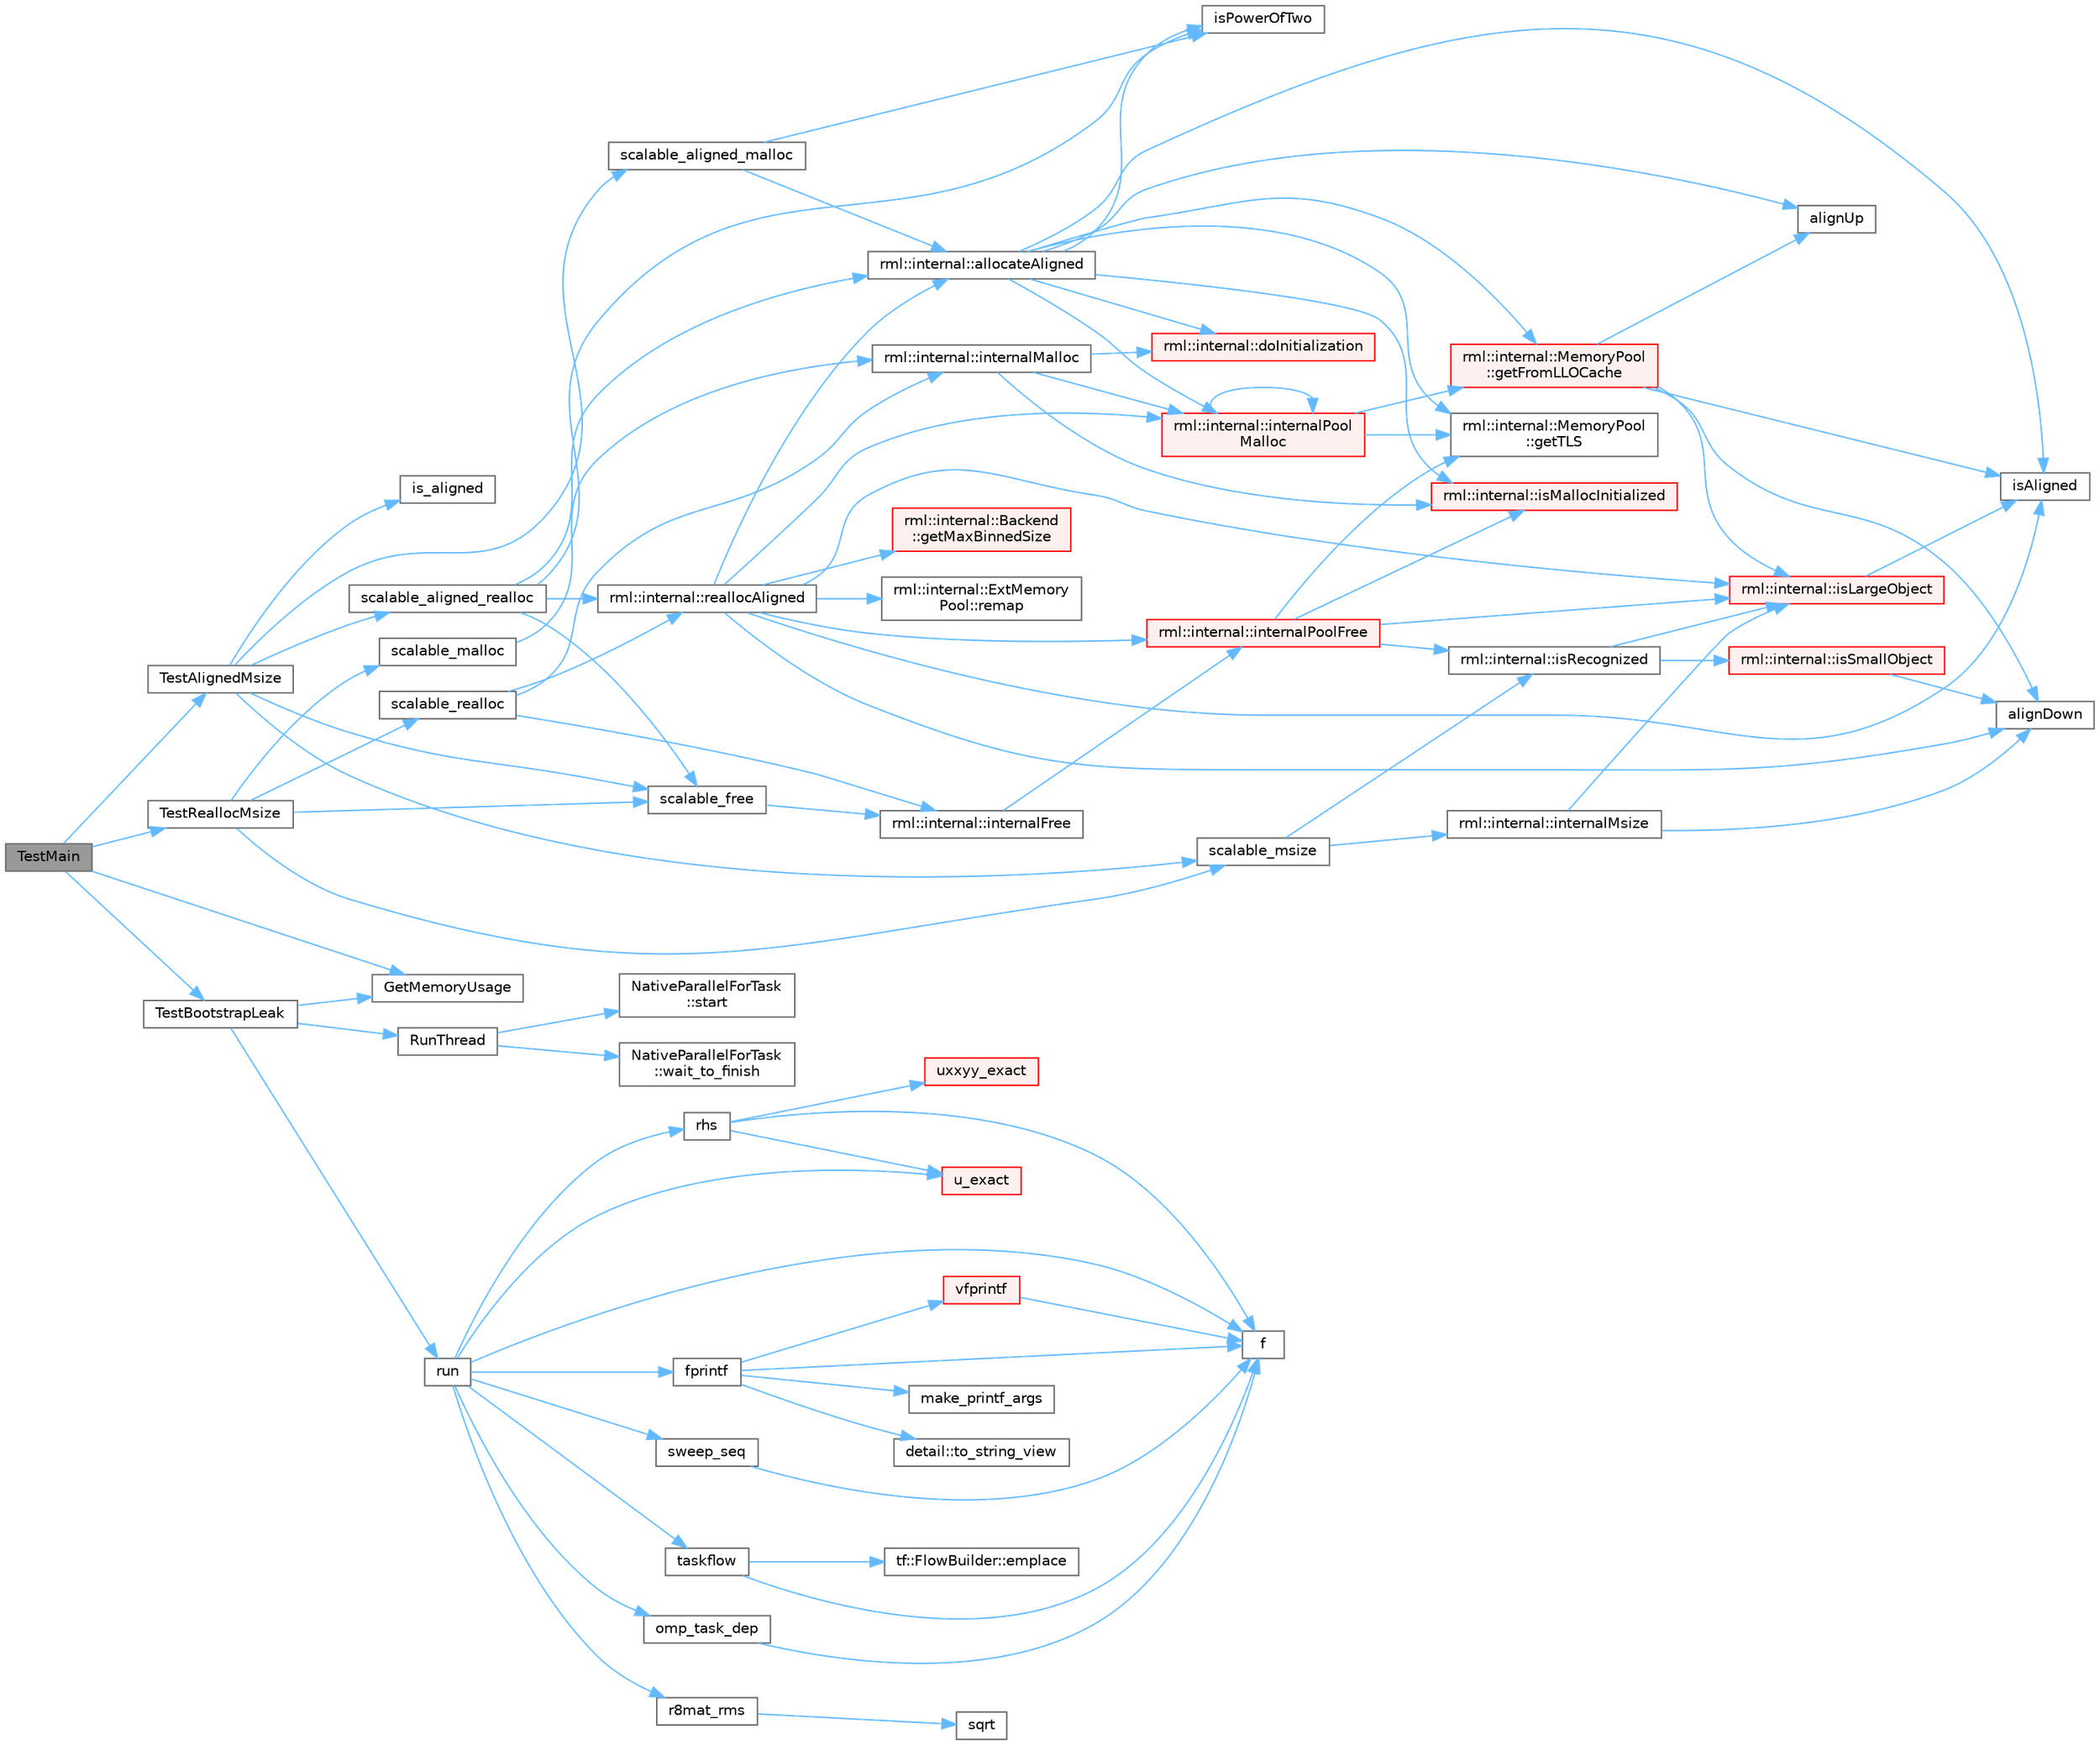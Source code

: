 digraph "TestMain"
{
 // LATEX_PDF_SIZE
  bgcolor="transparent";
  edge [fontname=Helvetica,fontsize=10,labelfontname=Helvetica,labelfontsize=10];
  node [fontname=Helvetica,fontsize=10,shape=box,height=0.2,width=0.4];
  rankdir="LR";
  Node1 [id="Node000001",label="TestMain",height=0.2,width=0.4,color="gray40", fillcolor="grey60", style="filled", fontcolor="black",tooltip="Entry point to a TBB unit test application"];
  Node1 -> Node2 [id="edge1_Node000001_Node000002",color="steelblue1",style="solid",tooltip=" "];
  Node2 [id="Node000002",label="GetMemoryUsage",height=0.2,width=0.4,color="grey40", fillcolor="white", style="filled",URL="$harness__memory_8h.html#a2d1a7740cfec76c47e123438123dcd0c",tooltip="Return estimate of number of bytes of memory that this program is currently using."];
  Node1 -> Node3 [id="edge2_Node000001_Node000003",color="steelblue1",style="solid",tooltip=" "];
  Node3 [id="Node000003",label="TestAlignedMsize",height=0.2,width=0.4,color="grey40", fillcolor="white", style="filled",URL="$test__malloc__regression_8cpp.html#a300fb0dd1d8701351a681ddccdbffc11",tooltip=" "];
  Node3 -> Node4 [id="edge3_Node000003_Node000004",color="steelblue1",style="solid",tooltip=" "];
  Node4 [id="Node000004",label="is_aligned",height=0.2,width=0.4,color="grey40", fillcolor="white", style="filled",URL="$harness_8h.html#a2cd6d606b7a354545b2cdecca67efa44",tooltip=" "];
  Node3 -> Node5 [id="edge4_Node000003_Node000005",color="steelblue1",style="solid",tooltip=" "];
  Node5 [id="Node000005",label="scalable_aligned_malloc",height=0.2,width=0.4,color="grey40", fillcolor="white", style="filled",URL="$group__memory__allocation.html#gaabbb96e401f5505e6c1a4a5f40f8ef13",tooltip=" "];
  Node5 -> Node6 [id="edge5_Node000005_Node000006",color="steelblue1",style="solid",tooltip=" "];
  Node6 [id="Node000006",label="rml::internal::allocateAligned",height=0.2,width=0.4,color="grey40", fillcolor="white", style="filled",URL="$namespacerml_1_1internal.html#a8de88aa18618ca387871e41654bef552",tooltip=" "];
  Node6 -> Node7 [id="edge6_Node000006_Node000007",color="steelblue1",style="solid",tooltip=" "];
  Node7 [id="Node000007",label="alignUp",height=0.2,width=0.4,color="grey40", fillcolor="white", style="filled",URL="$shared__utils_8h.html#abf7a0e928f58ffeeefa291f674c30d69",tooltip=" "];
  Node6 -> Node8 [id="edge7_Node000006_Node000008",color="steelblue1",style="solid",tooltip=" "];
  Node8 [id="Node000008",label="rml::internal::doInitialization",height=0.2,width=0.4,color="red", fillcolor="#FFF0F0", style="filled",URL="$namespacerml_1_1internal.html#aad59cc02d849210b00c8587544e44e20",tooltip="Ensures that initMemoryManager() is called once and only once."];
  Node6 -> Node64 [id="edge8_Node000006_Node000064",color="steelblue1",style="solid",tooltip=" "];
  Node64 [id="Node000064",label="rml::internal::MemoryPool\l::getFromLLOCache",height=0.2,width=0.4,color="red", fillcolor="#FFF0F0", style="filled",URL="$classrml_1_1internal_1_1_memory_pool.html#af1f6175add16b2b950447b8b4c6bf491",tooltip=" "];
  Node64 -> Node27 [id="edge9_Node000064_Node000027",color="steelblue1",style="solid",tooltip=" "];
  Node27 [id="Node000027",label="alignDown",height=0.2,width=0.4,color="grey40", fillcolor="white", style="filled",URL="$shared__utils_8h.html#ab3918cd2395835f90b78b96d4e1e2390",tooltip=" "];
  Node64 -> Node7 [id="edge10_Node000064_Node000007",color="steelblue1",style="solid",tooltip=" "];
  Node64 -> Node33 [id="edge11_Node000064_Node000033",color="steelblue1",style="solid",tooltip=" "];
  Node33 [id="Node000033",label="isAligned",height=0.2,width=0.4,color="grey40", fillcolor="white", style="filled",URL="$_customize_8h.html#a717f2c2c0501922cd654a5ebf49b287e",tooltip=" "];
  Node64 -> Node70 [id="edge12_Node000064_Node000070",color="steelblue1",style="solid",tooltip=" "];
  Node70 [id="Node000070",label="rml::internal::isLargeObject",height=0.2,width=0.4,color="red", fillcolor="#FFF0F0", style="filled",URL="$namespacerml_1_1internal.html#a730f387568a0a522e003dca4246eb393",tooltip=" "];
  Node70 -> Node33 [id="edge13_Node000070_Node000033",color="steelblue1",style="solid",tooltip=" "];
  Node6 -> Node75 [id="edge14_Node000006_Node000075",color="steelblue1",style="solid",tooltip=" "];
  Node75 [id="Node000075",label="rml::internal::MemoryPool\l::getTLS",height=0.2,width=0.4,color="grey40", fillcolor="white", style="filled",URL="$classrml_1_1internal_1_1_memory_pool.html#acdf684e1b29c9d00886d97b909798488",tooltip=" "];
  Node6 -> Node76 [id="edge15_Node000006_Node000076",color="steelblue1",style="solid",tooltip=" "];
  Node76 [id="Node000076",label="rml::internal::internalPool\lMalloc",height=0.2,width=0.4,color="red", fillcolor="#FFF0F0", style="filled",URL="$namespacerml_1_1internal.html#a341c0310d4c1374c96acc18cd37eba26",tooltip=" "];
  Node76 -> Node64 [id="edge16_Node000076_Node000064",color="steelblue1",style="solid",tooltip=" "];
  Node76 -> Node75 [id="edge17_Node000076_Node000075",color="steelblue1",style="solid",tooltip=" "];
  Node76 -> Node76 [id="edge18_Node000076_Node000076",color="steelblue1",style="solid",tooltip=" "];
  Node6 -> Node33 [id="edge19_Node000006_Node000033",color="steelblue1",style="solid",tooltip=" "];
  Node6 -> Node93 [id="edge20_Node000006_Node000093",color="steelblue1",style="solid",tooltip=" "];
  Node93 [id="Node000093",label="rml::internal::isMallocInitialized",height=0.2,width=0.4,color="red", fillcolor="#FFF0F0", style="filled",URL="$namespacerml_1_1internal.html#a61c4d632ea815cbeea8ed0ee72e06ac7",tooltip=" "];
  Node6 -> Node94 [id="edge21_Node000006_Node000094",color="steelblue1",style="solid",tooltip=" "];
  Node94 [id="Node000094",label="isPowerOfTwo",height=0.2,width=0.4,color="grey40", fillcolor="white", style="filled",URL="$_customize_8h.html#acd7827300d6ae7b109ba374f9fd9e7dd",tooltip=" "];
  Node5 -> Node94 [id="edge22_Node000005_Node000094",color="steelblue1",style="solid",tooltip=" "];
  Node3 -> Node95 [id="edge23_Node000003_Node000095",color="steelblue1",style="solid",tooltip=" "];
  Node95 [id="Node000095",label="scalable_aligned_realloc",height=0.2,width=0.4,color="grey40", fillcolor="white", style="filled",URL="$group__memory__allocation.html#ga374519dcf7776bf866f3a8df0ee2a088",tooltip=" "];
  Node95 -> Node6 [id="edge24_Node000095_Node000006",color="steelblue1",style="solid",tooltip=" "];
  Node95 -> Node94 [id="edge25_Node000095_Node000094",color="steelblue1",style="solid",tooltip=" "];
  Node95 -> Node96 [id="edge26_Node000095_Node000096",color="steelblue1",style="solid",tooltip=" "];
  Node96 [id="Node000096",label="rml::internal::reallocAligned",height=0.2,width=0.4,color="grey40", fillcolor="white", style="filled",URL="$namespacerml_1_1internal.html#a288f89b97757684760f283c91dbe8add",tooltip=" "];
  Node96 -> Node27 [id="edge27_Node000096_Node000027",color="steelblue1",style="solid",tooltip=" "];
  Node96 -> Node6 [id="edge28_Node000096_Node000006",color="steelblue1",style="solid",tooltip=" "];
  Node96 -> Node40 [id="edge29_Node000096_Node000040",color="steelblue1",style="solid",tooltip=" "];
  Node40 [id="Node000040",label="rml::internal::Backend\l::getMaxBinnedSize",height=0.2,width=0.4,color="red", fillcolor="#FFF0F0", style="filled",URL="$classrml_1_1internal_1_1_backend.html#af7f29ce80d57a9417ba3abaa156a5959",tooltip=" "];
  Node96 -> Node97 [id="edge30_Node000096_Node000097",color="steelblue1",style="solid",tooltip=" "];
  Node97 [id="Node000097",label="rml::internal::internalPoolFree",height=0.2,width=0.4,color="red", fillcolor="#FFF0F0", style="filled",URL="$namespacerml_1_1internal.html#a8bff2023b8463f38317c75980f21e0db",tooltip=" "];
  Node97 -> Node75 [id="edge31_Node000097_Node000075",color="steelblue1",style="solid",tooltip=" "];
  Node97 -> Node70 [id="edge32_Node000097_Node000070",color="steelblue1",style="solid",tooltip=" "];
  Node97 -> Node93 [id="edge33_Node000097_Node000093",color="steelblue1",style="solid",tooltip=" "];
  Node97 -> Node99 [id="edge34_Node000097_Node000099",color="steelblue1",style="solid",tooltip=" "];
  Node99 [id="Node000099",label="rml::internal::isRecognized",height=0.2,width=0.4,color="grey40", fillcolor="white", style="filled",URL="$namespacerml_1_1internal.html#abe52e5f71a9571929c11e06738d0864f",tooltip=" "];
  Node99 -> Node70 [id="edge35_Node000099_Node000070",color="steelblue1",style="solid",tooltip=" "];
  Node99 -> Node100 [id="edge36_Node000099_Node000100",color="steelblue1",style="solid",tooltip=" "];
  Node100 [id="Node000100",label="rml::internal::isSmallObject",height=0.2,width=0.4,color="red", fillcolor="#FFF0F0", style="filled",URL="$namespacerml_1_1internal.html#a44371ad68e0e7931776e8e128764ae79",tooltip=" "];
  Node100 -> Node27 [id="edge37_Node000100_Node000027",color="steelblue1",style="solid",tooltip=" "];
  Node96 -> Node76 [id="edge38_Node000096_Node000076",color="steelblue1",style="solid",tooltip=" "];
  Node96 -> Node33 [id="edge39_Node000096_Node000033",color="steelblue1",style="solid",tooltip=" "];
  Node96 -> Node70 [id="edge40_Node000096_Node000070",color="steelblue1",style="solid",tooltip=" "];
  Node96 -> Node111 [id="edge41_Node000096_Node000111",color="steelblue1",style="solid",tooltip=" "];
  Node111 [id="Node000111",label="rml::internal::ExtMemory\lPool::remap",height=0.2,width=0.4,color="grey40", fillcolor="white", style="filled",URL="$structrml_1_1internal_1_1_ext_memory_pool.html#affe492c8041681b5fef472d5cd2f694e",tooltip=" "];
  Node95 -> Node112 [id="edge42_Node000095_Node000112",color="steelblue1",style="solid",tooltip=" "];
  Node112 [id="Node000112",label="scalable_free",height=0.2,width=0.4,color="grey40", fillcolor="white", style="filled",URL="$group__memory__allocation.html#ga2ad3952b8c4dd7d293e02ae18fc37b84",tooltip=" "];
  Node112 -> Node113 [id="edge43_Node000112_Node000113",color="steelblue1",style="solid",tooltip=" "];
  Node113 [id="Node000113",label="rml::internal::internalFree",height=0.2,width=0.4,color="grey40", fillcolor="white", style="filled",URL="$namespacerml_1_1internal.html#a91eeaa067e3fdf5618b5a65b8b368231",tooltip=" "];
  Node113 -> Node97 [id="edge44_Node000113_Node000097",color="steelblue1",style="solid",tooltip=" "];
  Node3 -> Node112 [id="edge45_Node000003_Node000112",color="steelblue1",style="solid",tooltip=" "];
  Node3 -> Node114 [id="edge46_Node000003_Node000114",color="steelblue1",style="solid",tooltip=" "];
  Node114 [id="Node000114",label="scalable_msize",height=0.2,width=0.4,color="grey40", fillcolor="white", style="filled",URL="$group__memory__allocation.html#ga2b718206e50acb6392b86e4877d98213",tooltip=" "];
  Node114 -> Node115 [id="edge47_Node000114_Node000115",color="steelblue1",style="solid",tooltip=" "];
  Node115 [id="Node000115",label="rml::internal::internalMsize",height=0.2,width=0.4,color="grey40", fillcolor="white", style="filled",URL="$namespacerml_1_1internal.html#a2687be7826e3608802f99d6d2d63f748",tooltip=" "];
  Node115 -> Node27 [id="edge48_Node000115_Node000027",color="steelblue1",style="solid",tooltip=" "];
  Node115 -> Node70 [id="edge49_Node000115_Node000070",color="steelblue1",style="solid",tooltip=" "];
  Node114 -> Node99 [id="edge50_Node000114_Node000099",color="steelblue1",style="solid",tooltip=" "];
  Node1 -> Node116 [id="edge51_Node000001_Node000116",color="steelblue1",style="solid",tooltip=" "];
  Node116 [id="Node000116",label="TestBootstrapLeak",height=0.2,width=0.4,color="grey40", fillcolor="white", style="filled",URL="$test__malloc__regression_8cpp.html#aeba0563091360dc4f3f776d89f54f6c9",tooltip=" "];
  Node116 -> Node2 [id="edge52_Node000116_Node000002",color="steelblue1",style="solid",tooltip=" "];
  Node116 -> Node117 [id="edge53_Node000116_Node000117",color="steelblue1",style="solid",tooltip=" "];
  Node117 [id="Node000117",label="run",height=0.2,width=0.4,color="grey40", fillcolor="white", style="filled",URL="$poisson_8cpp.html#ae12af222b820baf64e953be588c5bbbe",tooltip=" "];
  Node117 -> Node118 [id="edge54_Node000117_Node000118",color="steelblue1",style="solid",tooltip=" "];
  Node118 [id="Node000118",label="f",height=0.2,width=0.4,color="grey40", fillcolor="white", style="filled",URL="$cxx11__tensor__map_8cpp.html#a7f507fea02198f6cb81c86640c7b1a4e",tooltip=" "];
  Node117 -> Node119 [id="edge55_Node000117_Node000119",color="steelblue1",style="solid",tooltip=" "];
  Node119 [id="Node000119",label="fprintf",height=0.2,width=0.4,color="grey40", fillcolor="white", style="filled",URL="$printf_8h.html#a9f315126362cae9675de1642105e631e",tooltip=" "];
  Node119 -> Node118 [id="edge56_Node000119_Node000118",color="steelblue1",style="solid",tooltip=" "];
  Node119 -> Node120 [id="edge57_Node000119_Node000120",color="steelblue1",style="solid",tooltip=" "];
  Node120 [id="Node000120",label="make_printf_args",height=0.2,width=0.4,color="grey40", fillcolor="white", style="filled",URL="$printf_8h.html#a27dcc0efcda04388971dbea3c875f122",tooltip=" "];
  Node119 -> Node121 [id="edge58_Node000119_Node000121",color="steelblue1",style="solid",tooltip=" "];
  Node121 [id="Node000121",label="detail::to_string_view",height=0.2,width=0.4,color="grey40", fillcolor="white", style="filled",URL="$namespacedetail.html#abeae79fa3e1eded2d8fbd56cc9f0960e",tooltip=" "];
  Node119 -> Node122 [id="edge59_Node000119_Node000122",color="steelblue1",style="solid",tooltip=" "];
  Node122 [id="Node000122",label="vfprintf",height=0.2,width=0.4,color="red", fillcolor="#FFF0F0", style="filled",URL="$printf_8h.html#abb30aad964fc771fb52cf3ad88649df2",tooltip=" "];
  Node122 -> Node118 [id="edge60_Node000122_Node000118",color="steelblue1",style="solid",tooltip=" "];
  Node117 -> Node150 [id="edge61_Node000117_Node000150",color="steelblue1",style="solid",tooltip=" "];
  Node150 [id="Node000150",label="omp_task_dep",height=0.2,width=0.4,color="grey40", fillcolor="white", style="filled",URL="$sandbox_2jacobi_2omp_8cpp.html#a38bf89bca3b11a9eeb57dd07cfd38630",tooltip=" "];
  Node150 -> Node118 [id="edge62_Node000150_Node000118",color="steelblue1",style="solid",tooltip=" "];
  Node117 -> Node151 [id="edge63_Node000117_Node000151",color="steelblue1",style="solid",tooltip=" "];
  Node151 [id="Node000151",label="r8mat_rms",height=0.2,width=0.4,color="grey40", fillcolor="white", style="filled",URL="$poisson_8cpp.html#a1314a15604ecb29a615e689872f32657",tooltip=" "];
  Node151 -> Node152 [id="edge64_Node000151_Node000152",color="steelblue1",style="solid",tooltip=" "];
  Node152 [id="Node000152",label="sqrt",height=0.2,width=0.4,color="grey40", fillcolor="white", style="filled",URL="$_array_cwise_unary_ops_8h.html#a656b9217a2fcb6de59dc8d1eb3079cc7",tooltip=" "];
  Node117 -> Node153 [id="edge65_Node000117_Node000153",color="steelblue1",style="solid",tooltip=" "];
  Node153 [id="Node000153",label="rhs",height=0.2,width=0.4,color="grey40", fillcolor="white", style="filled",URL="$poisson_8cpp.html#a38c677f5cc4e47bc7505aef707c1bb83",tooltip=" "];
  Node153 -> Node118 [id="edge66_Node000153_Node000118",color="steelblue1",style="solid",tooltip=" "];
  Node153 -> Node154 [id="edge67_Node000153_Node000154",color="steelblue1",style="solid",tooltip=" "];
  Node154 [id="Node000154",label="u_exact",height=0.2,width=0.4,color="red", fillcolor="#FFF0F0", style="filled",URL="$poisson_8cpp.html#a06fc16c4676f839f8de736a6791b6862",tooltip=" "];
  Node153 -> Node156 [id="edge68_Node000153_Node000156",color="steelblue1",style="solid",tooltip=" "];
  Node156 [id="Node000156",label="uxxyy_exact",height=0.2,width=0.4,color="red", fillcolor="#FFF0F0", style="filled",URL="$poisson_8cpp.html#a557a61cf12d143424a35123b14048a22",tooltip=" "];
  Node117 -> Node157 [id="edge69_Node000117_Node000157",color="steelblue1",style="solid",tooltip=" "];
  Node157 [id="Node000157",label="sweep_seq",height=0.2,width=0.4,color="grey40", fillcolor="white", style="filled",URL="$poisson_8hpp.html#a263e0f774ef013be333712ca3915448a",tooltip=" "];
  Node157 -> Node118 [id="edge70_Node000157_Node000118",color="steelblue1",style="solid",tooltip=" "];
  Node117 -> Node158 [id="edge71_Node000117_Node000158",color="steelblue1",style="solid",tooltip=" "];
  Node158 [id="Node000158",label="taskflow",height=0.2,width=0.4,color="grey40", fillcolor="white", style="filled",URL="$sandbox_2jacobi_2taskflow_8cpp.html#a47af48e377b7c0ac855c12acd5b69b1e",tooltip=" "];
  Node158 -> Node159 [id="edge72_Node000158_Node000159",color="steelblue1",style="solid",tooltip=" "];
  Node159 [id="Node000159",label="tf::FlowBuilder::emplace",height=0.2,width=0.4,color="grey40", fillcolor="white", style="filled",URL="$classtf_1_1_flow_builder.html#a60d7a666cab71ecfa3010b2efb0d6b57",tooltip="creates a static task"];
  Node158 -> Node118 [id="edge73_Node000158_Node000118",color="steelblue1",style="solid",tooltip=" "];
  Node117 -> Node154 [id="edge74_Node000117_Node000154",color="steelblue1",style="solid",tooltip=" "];
  Node116 -> Node160 [id="edge75_Node000116_Node000160",color="steelblue1",style="solid",tooltip=" "];
  Node160 [id="Node000160",label="RunThread",height=0.2,width=0.4,color="grey40", fillcolor="white", style="filled",URL="$test__malloc__regression_8cpp.html#a78c11d90a22b52ed528ed7ba7ab89122",tooltip=" "];
  Node160 -> Node161 [id="edge76_Node000160_Node000161",color="steelblue1",style="solid",tooltip=" "];
  Node161 [id="Node000161",label="NativeParallelForTask\l::start",height=0.2,width=0.4,color="grey40", fillcolor="white", style="filled",URL="$class_native_parallel_for_task.html#aa728bdd704432a7fc6aec116bbde52a9",tooltip="Start task"];
  Node160 -> Node162 [id="edge77_Node000160_Node000162",color="steelblue1",style="solid",tooltip=" "];
  Node162 [id="Node000162",label="NativeParallelForTask\l::wait_to_finish",height=0.2,width=0.4,color="grey40", fillcolor="white", style="filled",URL="$class_native_parallel_for_task.html#aaa2319d8cf4c2dc9b475708081bc6239",tooltip="Wait for task to finish"];
  Node1 -> Node163 [id="edge78_Node000001_Node000163",color="steelblue1",style="solid",tooltip=" "];
  Node163 [id="Node000163",label="TestReallocMsize",height=0.2,width=0.4,color="grey40", fillcolor="white", style="filled",URL="$test__malloc__regression_8cpp.html#a35c93cc48b4af3aae9a7e754930ea4b6",tooltip=" "];
  Node163 -> Node112 [id="edge79_Node000163_Node000112",color="steelblue1",style="solid",tooltip=" "];
  Node163 -> Node164 [id="edge80_Node000163_Node000164",color="steelblue1",style="solid",tooltip=" "];
  Node164 [id="Node000164",label="scalable_malloc",height=0.2,width=0.4,color="grey40", fillcolor="white", style="filled",URL="$group__memory__allocation.html#ga2fcb23ca500304f69173dd13ad7e1389",tooltip=" "];
  Node164 -> Node165 [id="edge81_Node000164_Node000165",color="steelblue1",style="solid",tooltip=" "];
  Node165 [id="Node000165",label="rml::internal::internalMalloc",height=0.2,width=0.4,color="grey40", fillcolor="white", style="filled",URL="$namespacerml_1_1internal.html#a19b0fbc5aaa4b08cc412bb5777b01f89",tooltip=" "];
  Node165 -> Node8 [id="edge82_Node000165_Node000008",color="steelblue1",style="solid",tooltip=" "];
  Node165 -> Node76 [id="edge83_Node000165_Node000076",color="steelblue1",style="solid",tooltip=" "];
  Node165 -> Node93 [id="edge84_Node000165_Node000093",color="steelblue1",style="solid",tooltip=" "];
  Node163 -> Node114 [id="edge85_Node000163_Node000114",color="steelblue1",style="solid",tooltip=" "];
  Node163 -> Node166 [id="edge86_Node000163_Node000166",color="steelblue1",style="solid",tooltip=" "];
  Node166 [id="Node000166",label="scalable_realloc",height=0.2,width=0.4,color="grey40", fillcolor="white", style="filled",URL="$group__memory__allocation.html#gac93d16776afe558dd518dc3ef69a4897",tooltip=" "];
  Node166 -> Node113 [id="edge87_Node000166_Node000113",color="steelblue1",style="solid",tooltip=" "];
  Node166 -> Node165 [id="edge88_Node000166_Node000165",color="steelblue1",style="solid",tooltip=" "];
  Node166 -> Node96 [id="edge89_Node000166_Node000096",color="steelblue1",style="solid",tooltip=" "];
}
